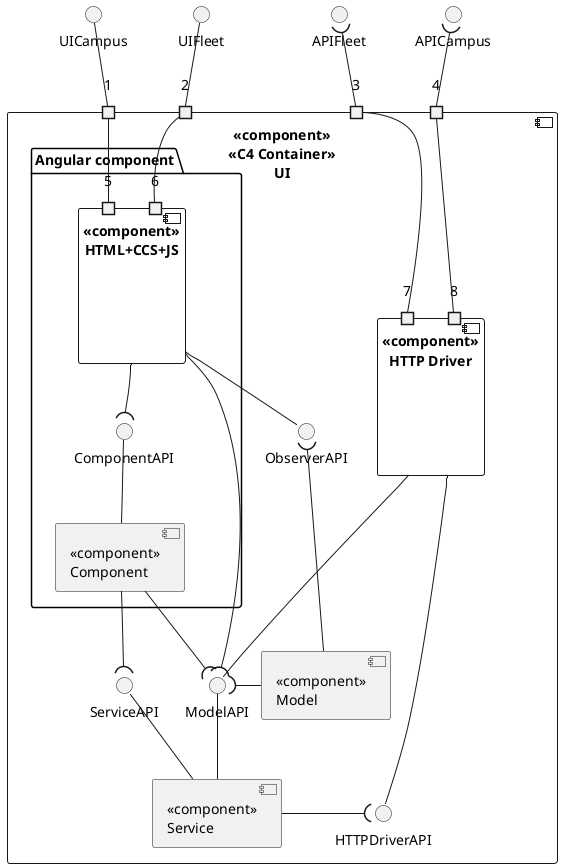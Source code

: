 @startuml Level 3 Implementation View 
top to bottom direction
component "<<component>>\n<<C4 Container>>\nUI" as c1 {
    port 1
    port 2
    port 3
    port 4
    folder "Angular component" {
        component "<<component>>\nHTML+CCS+JS" as c2 {
            port 5
            port 6
        }
        component "<<component>>\nComponent" as c3 {
        }
        interface ComponentAPI as CAPI
    }
    component "<<component>>\nModel" as c4 {
    }
    component "<<component>>\nService" as c5 {
    }
    component "<<component>>\nHTTP Driver" as c6 {
        port 7
        port 8
    }
    interface ModelAPI as MAPI
    interface ObserverAPI as OAPI
    interface HTTPDriverAPI as HDAPI
    interface ServiceAPI as SAPI
}

interface UICampus as UIC
interface UIFleet as UIF
interface APIFleet as APIF
interface APICampus as APIC

UIC -- 1
UIF -- 2
APIF )-- 3
APIC )-- 4

1 -- 5
2 -- 6
3 - 7
4 - 8

c2 --( CAPI
CAPI -- c3

c2 -- OAPI
OAPI )-- c4

c2 --( MAPI
c4 -left-( MAPI
c3 --( MAPI
MAPI -- c5

MAPI -up-- c6

c3 --( SAPI
SAPI -- c5

c5 -( HDAPI
HDAPI -up-- c6
@enduml